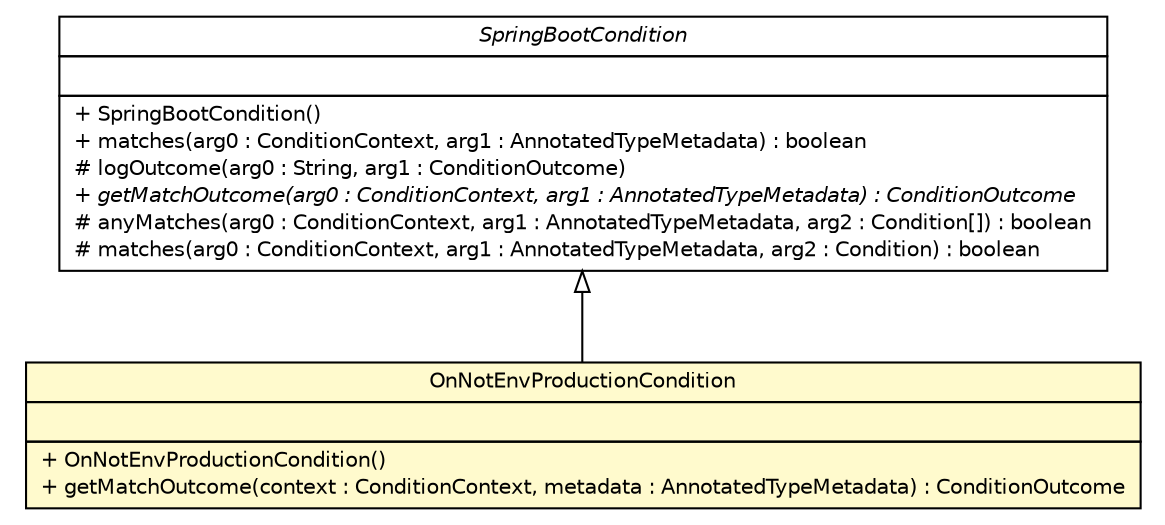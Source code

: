 #!/usr/local/bin/dot
#
# Class diagram 
# Generated by UMLGraph version R5_6-24-gf6e263 (http://www.umlgraph.org/)
#

digraph G {
	edge [fontname="Helvetica",fontsize=10,labelfontname="Helvetica",labelfontsize=10];
	node [fontname="Helvetica",fontsize=10,shape=plaintext];
	nodesep=0.25;
	ranksep=0.5;
	// cn.home1.oss.boot.autoconfigure.OnNotEnvProductionCondition
	c4813 [label=<<table title="cn.home1.oss.boot.autoconfigure.OnNotEnvProductionCondition" border="0" cellborder="1" cellspacing="0" cellpadding="2" port="p" bgcolor="lemonChiffon" href="./OnNotEnvProductionCondition.html">
		<tr><td><table border="0" cellspacing="0" cellpadding="1">
<tr><td align="center" balign="center"> OnNotEnvProductionCondition </td></tr>
		</table></td></tr>
		<tr><td><table border="0" cellspacing="0" cellpadding="1">
<tr><td align="left" balign="left">  </td></tr>
		</table></td></tr>
		<tr><td><table border="0" cellspacing="0" cellpadding="1">
<tr><td align="left" balign="left"> + OnNotEnvProductionCondition() </td></tr>
<tr><td align="left" balign="left"> + getMatchOutcome(context : ConditionContext, metadata : AnnotatedTypeMetadata) : ConditionOutcome </td></tr>
		</table></td></tr>
		</table>>, URL="./OnNotEnvProductionCondition.html", fontname="Helvetica", fontcolor="black", fontsize=10.0];
	//cn.home1.oss.boot.autoconfigure.OnNotEnvProductionCondition extends org.springframework.boot.autoconfigure.condition.SpringBootCondition
	c4827:p -> c4813:p [dir=back,arrowtail=empty];
	// org.springframework.boot.autoconfigure.condition.SpringBootCondition
	c4827 [label=<<table title="org.springframework.boot.autoconfigure.condition.SpringBootCondition" border="0" cellborder="1" cellspacing="0" cellpadding="2" port="p" href="http://java.sun.com/j2se/1.4.2/docs/api/org/springframework/boot/autoconfigure/condition/SpringBootCondition.html">
		<tr><td><table border="0" cellspacing="0" cellpadding="1">
<tr><td align="center" balign="center"><font face="Helvetica-Oblique"> SpringBootCondition </font></td></tr>
		</table></td></tr>
		<tr><td><table border="0" cellspacing="0" cellpadding="1">
<tr><td align="left" balign="left">  </td></tr>
		</table></td></tr>
		<tr><td><table border="0" cellspacing="0" cellpadding="1">
<tr><td align="left" balign="left"> + SpringBootCondition() </td></tr>
<tr><td align="left" balign="left"> + matches(arg0 : ConditionContext, arg1 : AnnotatedTypeMetadata) : boolean </td></tr>
<tr><td align="left" balign="left"> # logOutcome(arg0 : String, arg1 : ConditionOutcome) </td></tr>
<tr><td align="left" balign="left"><font face="Helvetica-Oblique" point-size="10.0"> + getMatchOutcome(arg0 : ConditionContext, arg1 : AnnotatedTypeMetadata) : ConditionOutcome </font></td></tr>
<tr><td align="left" balign="left"> # anyMatches(arg0 : ConditionContext, arg1 : AnnotatedTypeMetadata, arg2 : Condition[]) : boolean </td></tr>
<tr><td align="left" balign="left"> # matches(arg0 : ConditionContext, arg1 : AnnotatedTypeMetadata, arg2 : Condition) : boolean </td></tr>
		</table></td></tr>
		</table>>, URL="http://java.sun.com/j2se/1.4.2/docs/api/org/springframework/boot/autoconfigure/condition/SpringBootCondition.html", fontname="Helvetica", fontcolor="black", fontsize=10.0];
}

